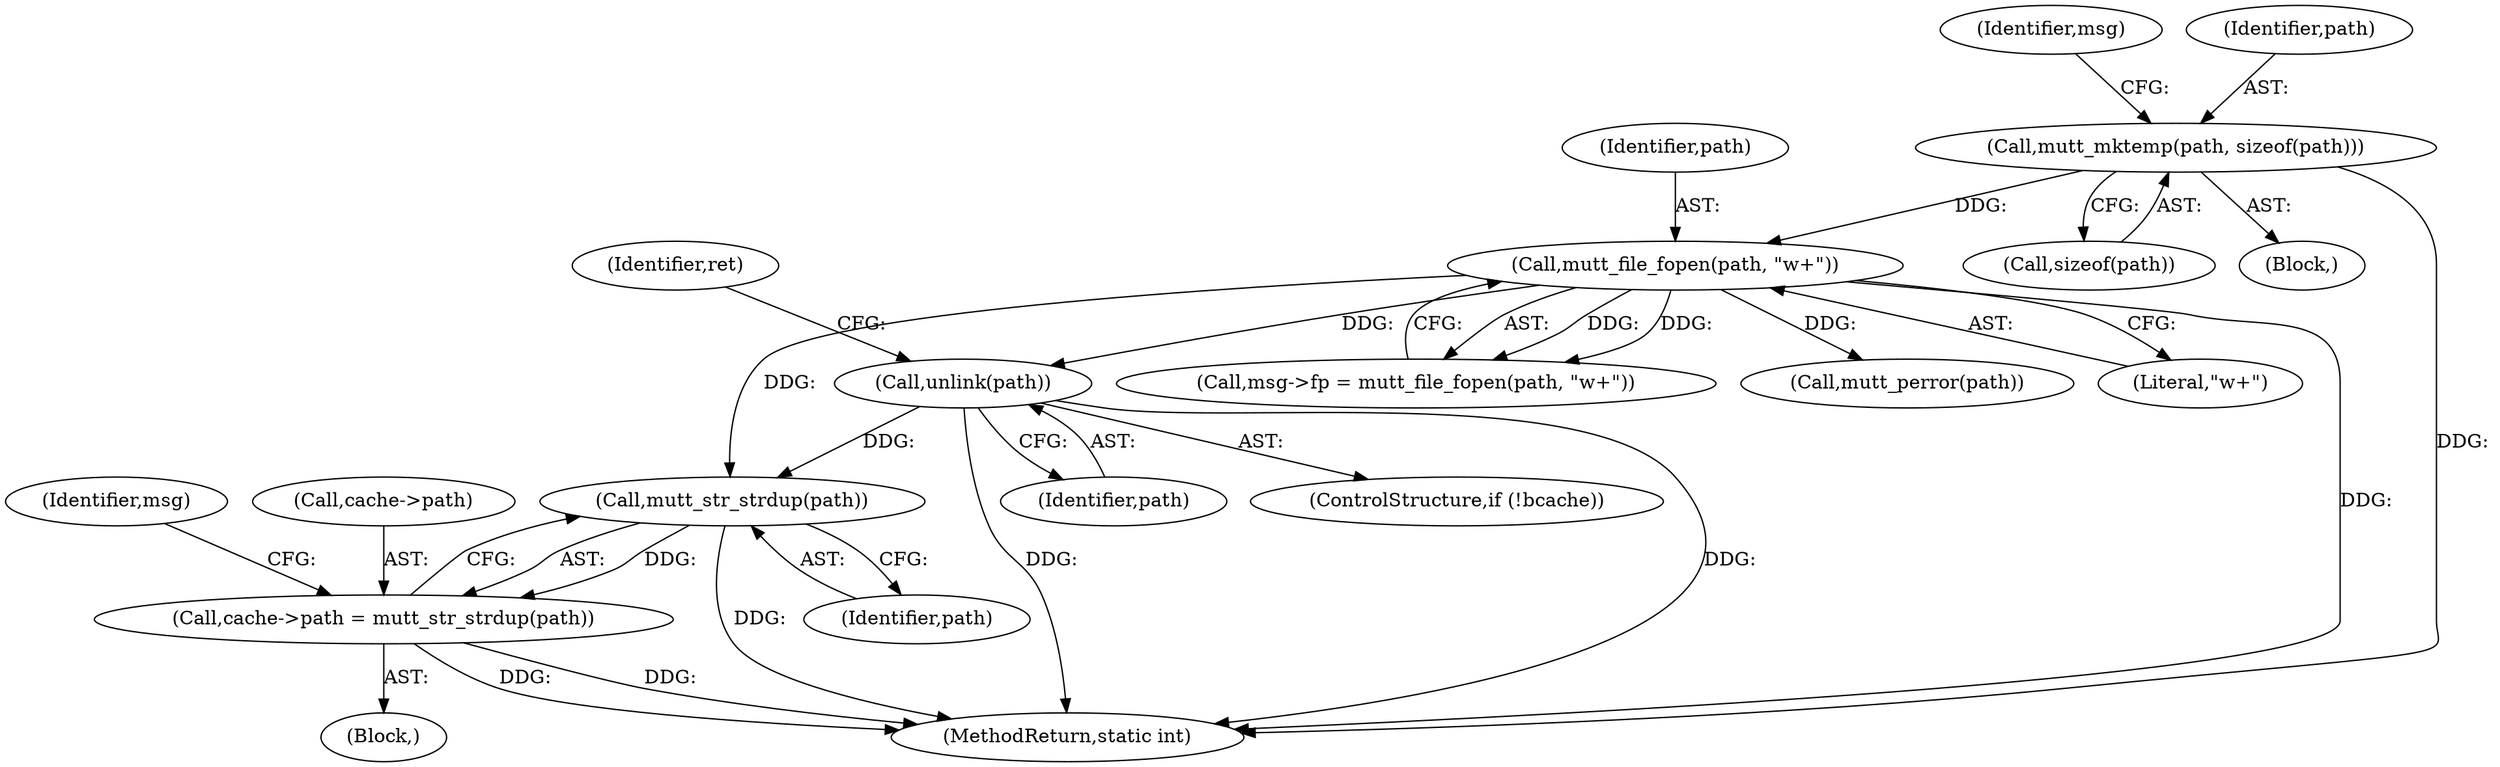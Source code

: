 digraph "0_neomutt_9bfab35522301794483f8f9ed60820bdec9be59e_2@API" {
"1000392" [label="(Call,mutt_str_strdup(path))"];
"1000342" [label="(Call,unlink(path))"];
"1000295" [label="(Call,mutt_file_fopen(path, \"w+\"))"];
"1000287" [label="(Call,mutt_mktemp(path, sizeof(path)))"];
"1000388" [label="(Call,cache->path = mutt_str_strdup(path))"];
"1000287" [label="(Call,mutt_mktemp(path, sizeof(path)))"];
"1000380" [label="(Block,)"];
"1000296" [label="(Identifier,path)"];
"1000293" [label="(Identifier,msg)"];
"1000342" [label="(Call,unlink(path))"];
"1000346" [label="(Identifier,ret)"];
"1000538" [label="(MethodReturn,static int)"];
"1000389" [label="(Call,cache->path)"];
"1000388" [label="(Call,cache->path = mutt_str_strdup(path))"];
"1000288" [label="(Identifier,path)"];
"1000295" [label="(Call,mutt_file_fopen(path, \"w+\"))"];
"1000289" [label="(Call,sizeof(path))"];
"1000396" [label="(Identifier,msg)"];
"1000392" [label="(Call,mutt_str_strdup(path))"];
"1000291" [label="(Call,msg->fp = mutt_file_fopen(path, \"w+\"))"];
"1000343" [label="(Identifier,path)"];
"1000393" [label="(Identifier,path)"];
"1000304" [label="(Call,mutt_perror(path))"];
"1000283" [label="(Block,)"];
"1000297" [label="(Literal,\"w+\")"];
"1000339" [label="(ControlStructure,if (!bcache))"];
"1000392" -> "1000388"  [label="AST: "];
"1000392" -> "1000393"  [label="CFG: "];
"1000393" -> "1000392"  [label="AST: "];
"1000388" -> "1000392"  [label="CFG: "];
"1000392" -> "1000538"  [label="DDG: "];
"1000392" -> "1000388"  [label="DDG: "];
"1000342" -> "1000392"  [label="DDG: "];
"1000295" -> "1000392"  [label="DDG: "];
"1000342" -> "1000339"  [label="AST: "];
"1000342" -> "1000343"  [label="CFG: "];
"1000343" -> "1000342"  [label="AST: "];
"1000346" -> "1000342"  [label="CFG: "];
"1000342" -> "1000538"  [label="DDG: "];
"1000342" -> "1000538"  [label="DDG: "];
"1000295" -> "1000342"  [label="DDG: "];
"1000295" -> "1000291"  [label="AST: "];
"1000295" -> "1000297"  [label="CFG: "];
"1000296" -> "1000295"  [label="AST: "];
"1000297" -> "1000295"  [label="AST: "];
"1000291" -> "1000295"  [label="CFG: "];
"1000295" -> "1000538"  [label="DDG: "];
"1000295" -> "1000291"  [label="DDG: "];
"1000295" -> "1000291"  [label="DDG: "];
"1000287" -> "1000295"  [label="DDG: "];
"1000295" -> "1000304"  [label="DDG: "];
"1000287" -> "1000283"  [label="AST: "];
"1000287" -> "1000289"  [label="CFG: "];
"1000288" -> "1000287"  [label="AST: "];
"1000289" -> "1000287"  [label="AST: "];
"1000293" -> "1000287"  [label="CFG: "];
"1000287" -> "1000538"  [label="DDG: "];
"1000388" -> "1000380"  [label="AST: "];
"1000389" -> "1000388"  [label="AST: "];
"1000396" -> "1000388"  [label="CFG: "];
"1000388" -> "1000538"  [label="DDG: "];
"1000388" -> "1000538"  [label="DDG: "];
}
